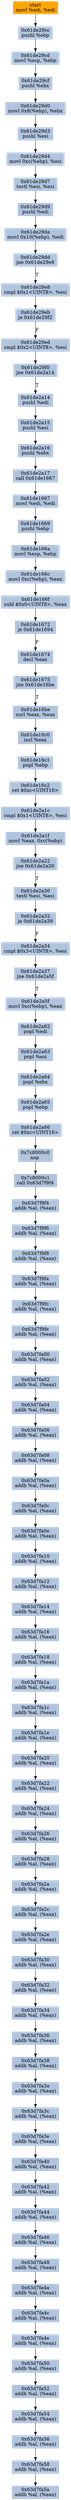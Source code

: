 digraph G {
node[shape=rectangle,style=filled,fillcolor=lightsteelblue,color=lightsteelblue]
bgcolor="transparent"
a0x61de29camovl_edi_edi[label="start\nmovl %edi, %edi",color="lightgrey",fillcolor="orange"];
a0x61de29ccpushl_ebp[label="0x61de29cc\npushl %ebp"];
a0x61de29cdmovl_esp_ebp[label="0x61de29cd\nmovl %esp, %ebp"];
a0x61de29cfpushl_ebx[label="0x61de29cf\npushl %ebx"];
a0x61de29d0movl_0x8ebp__ebx[label="0x61de29d0\nmovl 0x8(%ebp), %ebx"];
a0x61de29d3pushl_esi[label="0x61de29d3\npushl %esi"];
a0x61de29d4movl_0xcebp__esi[label="0x61de29d4\nmovl 0xc(%ebp), %esi"];
a0x61de29d7testl_esi_esi[label="0x61de29d7\ntestl %esi, %esi"];
a0x61de29d9pushl_edi[label="0x61de29d9\npushl %edi"];
a0x61de29damovl_0x10ebp__edi[label="0x61de29da\nmovl 0x10(%ebp), %edi"];
a0x61de29ddjne_0x61de29e8[label="0x61de29dd\njne 0x61de29e8"];
a0x61de29e8cmpl_0x1UINT8_esi[label="0x61de29e8\ncmpl $0x1<UINT8>, %esi"];
a0x61de29ebje_0x61de29f2[label="0x61de29eb\nje 0x61de29f2"];
a0x61de29edcmpl_0x2UINT8_esi[label="0x61de29ed\ncmpl $0x2<UINT8>, %esi"];
a0x61de29f0jne_0x61de2a14[label="0x61de29f0\njne 0x61de2a14"];
a0x61de2a14pushl_edi[label="0x61de2a14\npushl %edi"];
a0x61de2a15pushl_esi[label="0x61de2a15\npushl %esi"];
a0x61de2a16pushl_ebx[label="0x61de2a16\npushl %ebx"];
a0x61de2a17call_0x61de1667[label="0x61de2a17\ncall 0x61de1667"];
a0x61de1667movl_edi_edi[label="0x61de1667\nmovl %edi, %edi"];
a0x61de1669pushl_ebp[label="0x61de1669\npushl %ebp"];
a0x61de166amovl_esp_ebp[label="0x61de166a\nmovl %esp, %ebp"];
a0x61de166cmovl_0xcebp__eax[label="0x61de166c\nmovl 0xc(%ebp), %eax"];
a0x61de166fsubl_0x0UINT8_eax[label="0x61de166f\nsubl $0x0<UINT8>, %eax"];
a0x61de1672je_0x61de1694[label="0x61de1672\nje 0x61de1694"];
a0x61de1674decl_eax[label="0x61de1674\ndecl %eax"];
a0x61de1675jne_0x61de16be[label="0x61de1675\njne 0x61de16be"];
a0x61de16bexorl_eax_eax[label="0x61de16be\nxorl %eax, %eax"];
a0x61de16c0incl_eax[label="0x61de16c0\nincl %eax"];
a0x61de16c1popl_ebp[label="0x61de16c1\npopl %ebp"];
a0x61de16c2ret_0xcUINT16[label="0x61de16c2\nret $0xc<UINT16>"];
a0x61de2a1ccmpl_0x1UINT8_esi[label="0x61de2a1c\ncmpl $0x1<UINT8>, %esi"];
a0x61de2a1fmovl_eax_0xcebp_[label="0x61de2a1f\nmovl %eax, 0xc(%ebp)"];
a0x61de2a22jne_0x61de2a30[label="0x61de2a22\njne 0x61de2a30"];
a0x61de2a30testl_esi_esi[label="0x61de2a30\ntestl %esi, %esi"];
a0x61de2a32je_0x61de2a39[label="0x61de2a32\nje 0x61de2a39"];
a0x61de2a34cmpl_0x3UINT8_esi[label="0x61de2a34\ncmpl $0x3<UINT8>, %esi"];
a0x61de2a37jne_0x61de2a5f[label="0x61de2a37\njne 0x61de2a5f"];
a0x61de2a5fmovl_0xcebp__eax[label="0x61de2a5f\nmovl 0xc(%ebp), %eax"];
a0x61de2a62popl_edi[label="0x61de2a62\npopl %edi"];
a0x61de2a63popl_esi[label="0x61de2a63\npopl %esi"];
a0x61de2a64popl_ebx[label="0x61de2a64\npopl %ebx"];
a0x61de2a65popl_ebp[label="0x61de2a65\npopl %ebp"];
a0x61de2a66ret_0xcUINT16[label="0x61de2a66\nret $0xc<UINT16>"];
a0x7c8000c0nop_[label="0x7c8000c0\nnop "];
a0x7c8000c1call_0x63d7f9f4[label="0x7c8000c1\ncall 0x63d7f9f4"];
a0x63d7f9f4addb_al_eax_[label="0x63d7f9f4\naddb %al, (%eax)"];
a0x63d7f9f6addb_al_eax_[label="0x63d7f9f6\naddb %al, (%eax)"];
a0x63d7f9f8addb_al_eax_[label="0x63d7f9f8\naddb %al, (%eax)"];
a0x63d7f9faaddb_al_eax_[label="0x63d7f9fa\naddb %al, (%eax)"];
a0x63d7f9fcaddb_al_eax_[label="0x63d7f9fc\naddb %al, (%eax)"];
a0x63d7f9feaddb_al_eax_[label="0x63d7f9fe\naddb %al, (%eax)"];
a0x63d7fa00addb_al_eax_[label="0x63d7fa00\naddb %al, (%eax)"];
a0x63d7fa02addb_al_eax_[label="0x63d7fa02\naddb %al, (%eax)"];
a0x63d7fa04addb_al_eax_[label="0x63d7fa04\naddb %al, (%eax)"];
a0x63d7fa06addb_al_eax_[label="0x63d7fa06\naddb %al, (%eax)"];
a0x63d7fa08addb_al_eax_[label="0x63d7fa08\naddb %al, (%eax)"];
a0x63d7fa0aaddb_al_eax_[label="0x63d7fa0a\naddb %al, (%eax)"];
a0x63d7fa0caddb_al_eax_[label="0x63d7fa0c\naddb %al, (%eax)"];
a0x63d7fa0eaddb_al_eax_[label="0x63d7fa0e\naddb %al, (%eax)"];
a0x63d7fa10addb_al_eax_[label="0x63d7fa10\naddb %al, (%eax)"];
a0x63d7fa12addb_al_eax_[label="0x63d7fa12\naddb %al, (%eax)"];
a0x63d7fa14addb_al_eax_[label="0x63d7fa14\naddb %al, (%eax)"];
a0x63d7fa16addb_al_eax_[label="0x63d7fa16\naddb %al, (%eax)"];
a0x63d7fa18addb_al_eax_[label="0x63d7fa18\naddb %al, (%eax)"];
a0x63d7fa1aaddb_al_eax_[label="0x63d7fa1a\naddb %al, (%eax)"];
a0x63d7fa1caddb_al_eax_[label="0x63d7fa1c\naddb %al, (%eax)"];
a0x63d7fa1eaddb_al_eax_[label="0x63d7fa1e\naddb %al, (%eax)"];
a0x63d7fa20addb_al_eax_[label="0x63d7fa20\naddb %al, (%eax)"];
a0x63d7fa22addb_al_eax_[label="0x63d7fa22\naddb %al, (%eax)"];
a0x63d7fa24addb_al_eax_[label="0x63d7fa24\naddb %al, (%eax)"];
a0x63d7fa26addb_al_eax_[label="0x63d7fa26\naddb %al, (%eax)"];
a0x63d7fa28addb_al_eax_[label="0x63d7fa28\naddb %al, (%eax)"];
a0x63d7fa2aaddb_al_eax_[label="0x63d7fa2a\naddb %al, (%eax)"];
a0x63d7fa2caddb_al_eax_[label="0x63d7fa2c\naddb %al, (%eax)"];
a0x63d7fa2eaddb_al_eax_[label="0x63d7fa2e\naddb %al, (%eax)"];
a0x63d7fa30addb_al_eax_[label="0x63d7fa30\naddb %al, (%eax)"];
a0x63d7fa32addb_al_eax_[label="0x63d7fa32\naddb %al, (%eax)"];
a0x63d7fa34addb_al_eax_[label="0x63d7fa34\naddb %al, (%eax)"];
a0x63d7fa36addb_al_eax_[label="0x63d7fa36\naddb %al, (%eax)"];
a0x63d7fa38addb_al_eax_[label="0x63d7fa38\naddb %al, (%eax)"];
a0x63d7fa3aaddb_al_eax_[label="0x63d7fa3a\naddb %al, (%eax)"];
a0x63d7fa3caddb_al_eax_[label="0x63d7fa3c\naddb %al, (%eax)"];
a0x63d7fa3eaddb_al_eax_[label="0x63d7fa3e\naddb %al, (%eax)"];
a0x63d7fa40addb_al_eax_[label="0x63d7fa40\naddb %al, (%eax)"];
a0x63d7fa42addb_al_eax_[label="0x63d7fa42\naddb %al, (%eax)"];
a0x63d7fa44addb_al_eax_[label="0x63d7fa44\naddb %al, (%eax)"];
a0x63d7fa46addb_al_eax_[label="0x63d7fa46\naddb %al, (%eax)"];
a0x63d7fa48addb_al_eax_[label="0x63d7fa48\naddb %al, (%eax)"];
a0x63d7fa4aaddb_al_eax_[label="0x63d7fa4a\naddb %al, (%eax)"];
a0x63d7fa4caddb_al_eax_[label="0x63d7fa4c\naddb %al, (%eax)"];
a0x63d7fa4eaddb_al_eax_[label="0x63d7fa4e\naddb %al, (%eax)"];
a0x63d7fa50addb_al_eax_[label="0x63d7fa50\naddb %al, (%eax)"];
a0x63d7fa52addb_al_eax_[label="0x63d7fa52\naddb %al, (%eax)"];
a0x63d7fa54addb_al_eax_[label="0x63d7fa54\naddb %al, (%eax)"];
a0x63d7fa56addb_al_eax_[label="0x63d7fa56\naddb %al, (%eax)"];
a0x63d7fa58addb_al_eax_[label="0x63d7fa58\naddb %al, (%eax)"];
a0x63d7fa5aaddb_al_eax_[label="0x63d7fa5a\naddb %al, (%eax)"];
a0x61de29camovl_edi_edi -> a0x61de29ccpushl_ebp [color="#000000"];
a0x61de29ccpushl_ebp -> a0x61de29cdmovl_esp_ebp [color="#000000"];
a0x61de29cdmovl_esp_ebp -> a0x61de29cfpushl_ebx [color="#000000"];
a0x61de29cfpushl_ebx -> a0x61de29d0movl_0x8ebp__ebx [color="#000000"];
a0x61de29d0movl_0x8ebp__ebx -> a0x61de29d3pushl_esi [color="#000000"];
a0x61de29d3pushl_esi -> a0x61de29d4movl_0xcebp__esi [color="#000000"];
a0x61de29d4movl_0xcebp__esi -> a0x61de29d7testl_esi_esi [color="#000000"];
a0x61de29d7testl_esi_esi -> a0x61de29d9pushl_edi [color="#000000"];
a0x61de29d9pushl_edi -> a0x61de29damovl_0x10ebp__edi [color="#000000"];
a0x61de29damovl_0x10ebp__edi -> a0x61de29ddjne_0x61de29e8 [color="#000000"];
a0x61de29ddjne_0x61de29e8 -> a0x61de29e8cmpl_0x1UINT8_esi [color="#000000",label="T"];
a0x61de29e8cmpl_0x1UINT8_esi -> a0x61de29ebje_0x61de29f2 [color="#000000"];
a0x61de29ebje_0x61de29f2 -> a0x61de29edcmpl_0x2UINT8_esi [color="#000000",label="F"];
a0x61de29edcmpl_0x2UINT8_esi -> a0x61de29f0jne_0x61de2a14 [color="#000000"];
a0x61de29f0jne_0x61de2a14 -> a0x61de2a14pushl_edi [color="#000000",label="T"];
a0x61de2a14pushl_edi -> a0x61de2a15pushl_esi [color="#000000"];
a0x61de2a15pushl_esi -> a0x61de2a16pushl_ebx [color="#000000"];
a0x61de2a16pushl_ebx -> a0x61de2a17call_0x61de1667 [color="#000000"];
a0x61de2a17call_0x61de1667 -> a0x61de1667movl_edi_edi [color="#000000"];
a0x61de1667movl_edi_edi -> a0x61de1669pushl_ebp [color="#000000"];
a0x61de1669pushl_ebp -> a0x61de166amovl_esp_ebp [color="#000000"];
a0x61de166amovl_esp_ebp -> a0x61de166cmovl_0xcebp__eax [color="#000000"];
a0x61de166cmovl_0xcebp__eax -> a0x61de166fsubl_0x0UINT8_eax [color="#000000"];
a0x61de166fsubl_0x0UINT8_eax -> a0x61de1672je_0x61de1694 [color="#000000"];
a0x61de1672je_0x61de1694 -> a0x61de1674decl_eax [color="#000000",label="F"];
a0x61de1674decl_eax -> a0x61de1675jne_0x61de16be [color="#000000"];
a0x61de1675jne_0x61de16be -> a0x61de16bexorl_eax_eax [color="#000000",label="T"];
a0x61de16bexorl_eax_eax -> a0x61de16c0incl_eax [color="#000000"];
a0x61de16c0incl_eax -> a0x61de16c1popl_ebp [color="#000000"];
a0x61de16c1popl_ebp -> a0x61de16c2ret_0xcUINT16 [color="#000000"];
a0x61de16c2ret_0xcUINT16 -> a0x61de2a1ccmpl_0x1UINT8_esi [color="#000000"];
a0x61de2a1ccmpl_0x1UINT8_esi -> a0x61de2a1fmovl_eax_0xcebp_ [color="#000000"];
a0x61de2a1fmovl_eax_0xcebp_ -> a0x61de2a22jne_0x61de2a30 [color="#000000"];
a0x61de2a22jne_0x61de2a30 -> a0x61de2a30testl_esi_esi [color="#000000",label="T"];
a0x61de2a30testl_esi_esi -> a0x61de2a32je_0x61de2a39 [color="#000000"];
a0x61de2a32je_0x61de2a39 -> a0x61de2a34cmpl_0x3UINT8_esi [color="#000000",label="F"];
a0x61de2a34cmpl_0x3UINT8_esi -> a0x61de2a37jne_0x61de2a5f [color="#000000"];
a0x61de2a37jne_0x61de2a5f -> a0x61de2a5fmovl_0xcebp__eax [color="#000000",label="T"];
a0x61de2a5fmovl_0xcebp__eax -> a0x61de2a62popl_edi [color="#000000"];
a0x61de2a62popl_edi -> a0x61de2a63popl_esi [color="#000000"];
a0x61de2a63popl_esi -> a0x61de2a64popl_ebx [color="#000000"];
a0x61de2a64popl_ebx -> a0x61de2a65popl_ebp [color="#000000"];
a0x61de2a65popl_ebp -> a0x61de2a66ret_0xcUINT16 [color="#000000"];
a0x61de2a66ret_0xcUINT16 -> a0x7c8000c0nop_ [color="#000000"];
a0x7c8000c0nop_ -> a0x7c8000c1call_0x63d7f9f4 [color="#000000"];
a0x7c8000c1call_0x63d7f9f4 -> a0x63d7f9f4addb_al_eax_ [color="#000000"];
a0x63d7f9f4addb_al_eax_ -> a0x63d7f9f6addb_al_eax_ [color="#000000"];
a0x63d7f9f6addb_al_eax_ -> a0x63d7f9f8addb_al_eax_ [color="#000000"];
a0x63d7f9f8addb_al_eax_ -> a0x63d7f9faaddb_al_eax_ [color="#000000"];
a0x63d7f9faaddb_al_eax_ -> a0x63d7f9fcaddb_al_eax_ [color="#000000"];
a0x63d7f9fcaddb_al_eax_ -> a0x63d7f9feaddb_al_eax_ [color="#000000"];
a0x63d7f9feaddb_al_eax_ -> a0x63d7fa00addb_al_eax_ [color="#000000"];
a0x63d7fa00addb_al_eax_ -> a0x63d7fa02addb_al_eax_ [color="#000000"];
a0x63d7fa02addb_al_eax_ -> a0x63d7fa04addb_al_eax_ [color="#000000"];
a0x63d7fa04addb_al_eax_ -> a0x63d7fa06addb_al_eax_ [color="#000000"];
a0x63d7fa06addb_al_eax_ -> a0x63d7fa08addb_al_eax_ [color="#000000"];
a0x63d7fa08addb_al_eax_ -> a0x63d7fa0aaddb_al_eax_ [color="#000000"];
a0x63d7fa0aaddb_al_eax_ -> a0x63d7fa0caddb_al_eax_ [color="#000000"];
a0x63d7fa0caddb_al_eax_ -> a0x63d7fa0eaddb_al_eax_ [color="#000000"];
a0x63d7fa0eaddb_al_eax_ -> a0x63d7fa10addb_al_eax_ [color="#000000"];
a0x63d7fa10addb_al_eax_ -> a0x63d7fa12addb_al_eax_ [color="#000000"];
a0x63d7fa12addb_al_eax_ -> a0x63d7fa14addb_al_eax_ [color="#000000"];
a0x63d7fa14addb_al_eax_ -> a0x63d7fa16addb_al_eax_ [color="#000000"];
a0x63d7fa16addb_al_eax_ -> a0x63d7fa18addb_al_eax_ [color="#000000"];
a0x63d7fa18addb_al_eax_ -> a0x63d7fa1aaddb_al_eax_ [color="#000000"];
a0x63d7fa1aaddb_al_eax_ -> a0x63d7fa1caddb_al_eax_ [color="#000000"];
a0x63d7fa1caddb_al_eax_ -> a0x63d7fa1eaddb_al_eax_ [color="#000000"];
a0x63d7fa1eaddb_al_eax_ -> a0x63d7fa20addb_al_eax_ [color="#000000"];
a0x63d7fa20addb_al_eax_ -> a0x63d7fa22addb_al_eax_ [color="#000000"];
a0x63d7fa22addb_al_eax_ -> a0x63d7fa24addb_al_eax_ [color="#000000"];
a0x63d7fa24addb_al_eax_ -> a0x63d7fa26addb_al_eax_ [color="#000000"];
a0x63d7fa26addb_al_eax_ -> a0x63d7fa28addb_al_eax_ [color="#000000"];
a0x63d7fa28addb_al_eax_ -> a0x63d7fa2aaddb_al_eax_ [color="#000000"];
a0x63d7fa2aaddb_al_eax_ -> a0x63d7fa2caddb_al_eax_ [color="#000000"];
a0x63d7fa2caddb_al_eax_ -> a0x63d7fa2eaddb_al_eax_ [color="#000000"];
a0x63d7fa2eaddb_al_eax_ -> a0x63d7fa30addb_al_eax_ [color="#000000"];
a0x63d7fa30addb_al_eax_ -> a0x63d7fa32addb_al_eax_ [color="#000000"];
a0x63d7fa32addb_al_eax_ -> a0x63d7fa34addb_al_eax_ [color="#000000"];
a0x63d7fa34addb_al_eax_ -> a0x63d7fa36addb_al_eax_ [color="#000000"];
a0x63d7fa36addb_al_eax_ -> a0x63d7fa38addb_al_eax_ [color="#000000"];
a0x63d7fa38addb_al_eax_ -> a0x63d7fa3aaddb_al_eax_ [color="#000000"];
a0x63d7fa3aaddb_al_eax_ -> a0x63d7fa3caddb_al_eax_ [color="#000000"];
a0x63d7fa3caddb_al_eax_ -> a0x63d7fa3eaddb_al_eax_ [color="#000000"];
a0x63d7fa3eaddb_al_eax_ -> a0x63d7fa40addb_al_eax_ [color="#000000"];
a0x63d7fa40addb_al_eax_ -> a0x63d7fa42addb_al_eax_ [color="#000000"];
a0x63d7fa42addb_al_eax_ -> a0x63d7fa44addb_al_eax_ [color="#000000"];
a0x63d7fa44addb_al_eax_ -> a0x63d7fa46addb_al_eax_ [color="#000000"];
a0x63d7fa46addb_al_eax_ -> a0x63d7fa48addb_al_eax_ [color="#000000"];
a0x63d7fa48addb_al_eax_ -> a0x63d7fa4aaddb_al_eax_ [color="#000000"];
a0x63d7fa4aaddb_al_eax_ -> a0x63d7fa4caddb_al_eax_ [color="#000000"];
a0x63d7fa4caddb_al_eax_ -> a0x63d7fa4eaddb_al_eax_ [color="#000000"];
a0x63d7fa4eaddb_al_eax_ -> a0x63d7fa50addb_al_eax_ [color="#000000"];
a0x63d7fa50addb_al_eax_ -> a0x63d7fa52addb_al_eax_ [color="#000000"];
a0x63d7fa52addb_al_eax_ -> a0x63d7fa54addb_al_eax_ [color="#000000"];
a0x63d7fa54addb_al_eax_ -> a0x63d7fa56addb_al_eax_ [color="#000000"];
a0x63d7fa56addb_al_eax_ -> a0x63d7fa58addb_al_eax_ [color="#000000"];
a0x63d7fa58addb_al_eax_ -> a0x63d7fa5aaddb_al_eax_ [color="#000000"];
}
